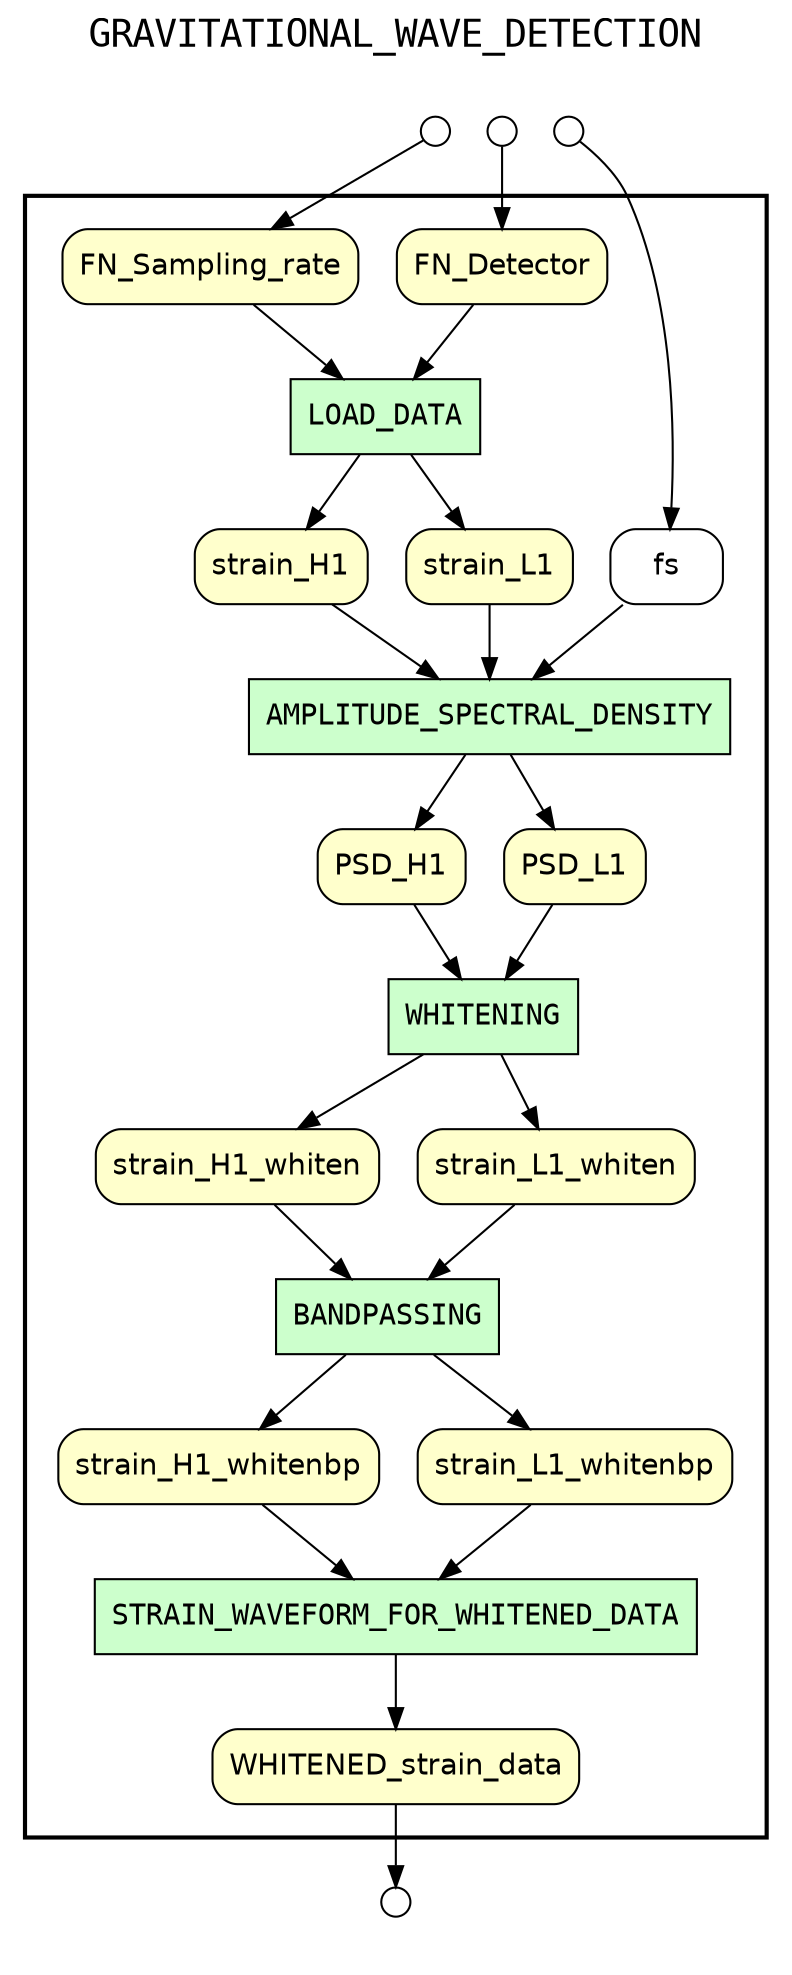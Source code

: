 
digraph yw_data_view {
rankdir=TB
fontname=Courier; fontsize=18; labelloc=t
label="GRAVITATIONAL_WAVE_DETECTION"
subgraph cluster_workflow { label=""; color=black; penwidth=2
subgraph cluster_workflow_inner { label=""; color=white
node[shape=box style="filled" fillcolor="#CCFFCC" peripheries=1 fontname=Courier]
BANDPASSING
WHITENING
AMPLITUDE_SPECTRAL_DENSITY
LOAD_DATA
STRAIN_WAVEFORM_FOR_WHITENED_DATA
node[shape=box style="filled" fillcolor="#CCFFCC" peripheries=1 fontname=Courier]
node[shape=box style="rounded,filled" fillcolor="#FFFFCC" peripheries=1 fontname=Helvetica]
FN_Detector
FN_Sampling_rate
strain_H1
strain_L1
PSD_H1
PSD_L1
strain_H1_whiten
strain_L1_whiten
strain_H1_whitenbp
strain_L1_whitenbp
WHITENED_strain_data
node[shape=box style="rounded,filled" fillcolor="#FFFFFF" peripheries=1 fontname=Helvetica]
fs
}}
subgraph cluster_inflows { label=""; color=white; penwidth=2
subgraph cluster_inflows_inner { label=""; color=white
node[shape=circle fillcolor="#FFFFFF" peripheries=1 width=0.2]
fs_inflow [label=""]
FN_Detector_inflow [label=""]
FN_Sampling_rate_inflow [label=""]
}}
subgraph cluster_outflows { label=""; color=white; penwidth=2
subgraph cluster_outflows_inner { label=""; color=white
node[shape=circle fillcolor="#FFFFFF" peripheries=1 width=0.2]
WHITENED_strain_data_outflow [label=""]
}}
FN_Detector -> LOAD_DATA
strain_L1_whitenbp -> STRAIN_WAVEFORM_FOR_WHITENED_DATA
FN_Sampling_rate -> LOAD_DATA
PSD_H1 -> WHITENING
PSD_L1 -> WHITENING
fs -> AMPLITUDE_SPECTRAL_DENSITY
strain_H1 -> AMPLITUDE_SPECTRAL_DENSITY
strain_H1_whiten -> BANDPASSING
strain_L1 -> AMPLITUDE_SPECTRAL_DENSITY
strain_L1_whiten -> BANDPASSING
strain_H1_whitenbp -> STRAIN_WAVEFORM_FOR_WHITENED_DATA
LOAD_DATA -> strain_H1
LOAD_DATA -> strain_L1
AMPLITUDE_SPECTRAL_DENSITY -> PSD_H1
AMPLITUDE_SPECTRAL_DENSITY -> PSD_L1
WHITENING -> strain_H1_whiten
WHITENING -> strain_L1_whiten
BANDPASSING -> strain_H1_whitenbp
BANDPASSING -> strain_L1_whitenbp
STRAIN_WAVEFORM_FOR_WHITENED_DATA -> WHITENED_strain_data
fs_inflow -> fs
FN_Detector_inflow -> FN_Detector
FN_Sampling_rate_inflow -> FN_Sampling_rate
WHITENED_strain_data -> WHITENED_strain_data_outflow
}

